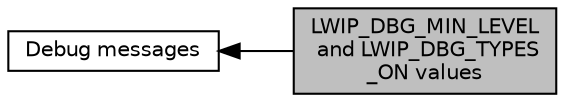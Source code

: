 digraph "LWIP_DBG_MIN_LEVEL and LWIP_DBG_TYPES_ON values"
{
  edge [fontname="Helvetica",fontsize="10",labelfontname="Helvetica",labelfontsize="10"];
  node [fontname="Helvetica",fontsize="10",shape=box];
  rankdir=LR;
  Node2 [label="Debug messages",height=0.2,width=0.4,color="black", fillcolor="white", style="filled",URL="$group__lwip__opts__debugmsg.html",tooltip=" "];
  Node1 [label="LWIP_DBG_MIN_LEVEL\l and LWIP_DBG_TYPES\l_ON values",height=0.2,width=0.4,color="black", fillcolor="grey75", style="filled", fontcolor="black",tooltip=" "];
  Node2->Node1 [shape=plaintext, dir="back", style="solid"];
}
